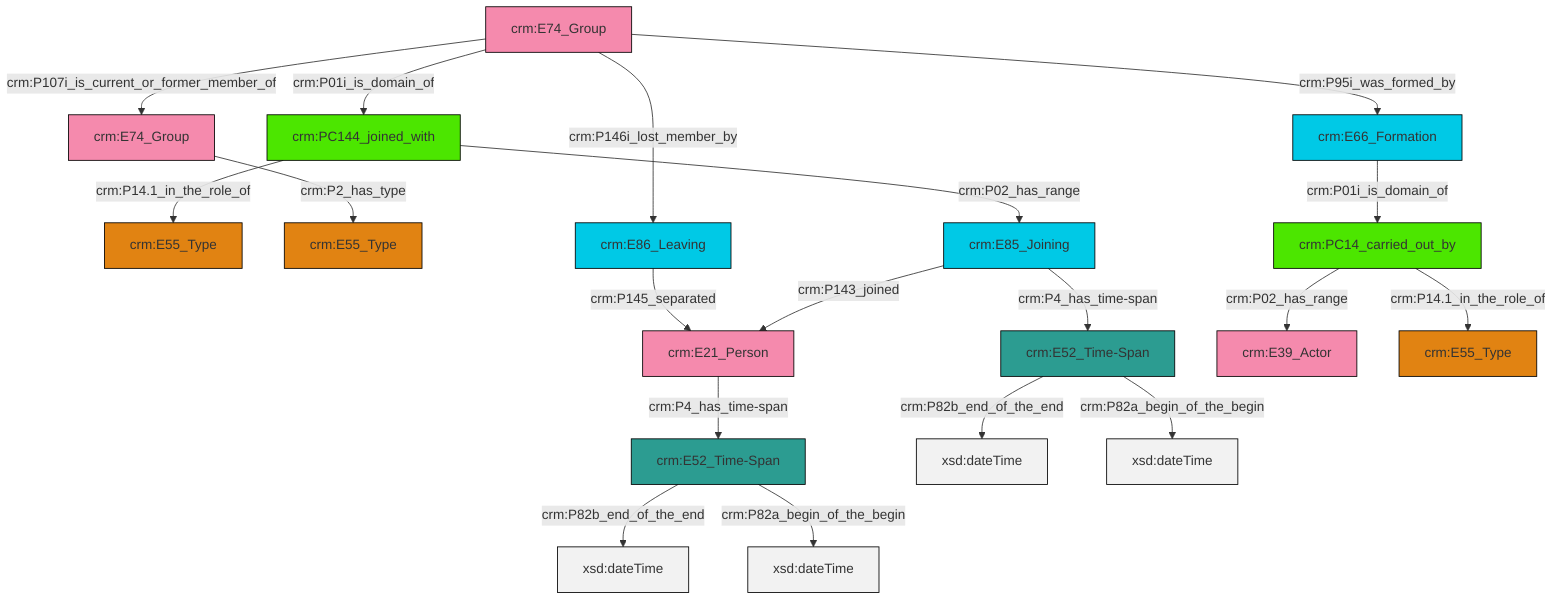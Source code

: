 graph TD
classDef Literal fill:#f2f2f2,stroke:#000000;
classDef CRM_Entity fill:#FFFFFF,stroke:#000000;
classDef Temporal_Entity fill:#00C9E6, stroke:#000000;
classDef Type fill:#E18312, stroke:#000000;
classDef Time-Span fill:#2C9C91, stroke:#000000;
classDef Appellation fill:#FFEB7F, stroke:#000000;
classDef Place fill:#008836, stroke:#000000;
classDef Persistent_Item fill:#B266B2, stroke:#000000;
classDef Conceptual_Object fill:#FFD700, stroke:#000000;
classDef Physical_Thing fill:#D2B48C, stroke:#000000;
classDef Actor fill:#f58aad, stroke:#000000;
classDef PC_Classes fill:#4ce600, stroke:#000000;
classDef Multi fill:#cccccc,stroke:#000000;

0["crm:E52_Time-Span"]:::Time-Span -->|crm:P82b_end_of_the_end| 1[xsd:dateTime]:::Literal
4["crm:E74_Group"]:::Actor -->|crm:P2_has_type| 5["crm:E55_Type"]:::Type
6["crm:PC144_joined_with"]:::PC_Classes -->|crm:P14.1_in_the_role_of| 2["crm:E55_Type"]:::Type
15["crm:E85_Joining"]:::Temporal_Entity -->|crm:P4_has_time-span| 13["crm:E52_Time-Span"]:::Time-Span
16["crm:E74_Group"]:::Actor -->|crm:P01i_is_domain_of| 6["crm:PC144_joined_with"]:::PC_Classes
16["crm:E74_Group"]:::Actor -->|crm:P107i_is_current_or_former_member_of| 4["crm:E74_Group"]:::Actor
19["crm:E86_Leaving"]:::Temporal_Entity -->|crm:P145_separated| 7["crm:E21_Person"]:::Actor
20["crm:PC14_carried_out_by"]:::PC_Classes -->|crm:P02_has_range| 21["crm:E39_Actor"]:::Actor
0["crm:E52_Time-Span"]:::Time-Span -->|crm:P82a_begin_of_the_begin| 22[xsd:dateTime]:::Literal
16["crm:E74_Group"]:::Actor -->|crm:P95i_was_formed_by| 9["crm:E66_Formation"]:::Temporal_Entity
20["crm:PC14_carried_out_by"]:::PC_Classes -->|crm:P14.1_in_the_role_of| 24["crm:E55_Type"]:::Type
6["crm:PC144_joined_with"]:::PC_Classes -->|crm:P02_has_range| 15["crm:E85_Joining"]:::Temporal_Entity
13["crm:E52_Time-Span"]:::Time-Span -->|crm:P82b_end_of_the_end| 25[xsd:dateTime]:::Literal
7["crm:E21_Person"]:::Actor -->|crm:P4_has_time-span| 0["crm:E52_Time-Span"]:::Time-Span
15["crm:E85_Joining"]:::Temporal_Entity -->|crm:P143_joined| 7["crm:E21_Person"]:::Actor
9["crm:E66_Formation"]:::Temporal_Entity -->|crm:P01i_is_domain_of| 20["crm:PC14_carried_out_by"]:::PC_Classes
16["crm:E74_Group"]:::Actor -->|crm:P146i_lost_member_by| 19["crm:E86_Leaving"]:::Temporal_Entity
13["crm:E52_Time-Span"]:::Time-Span -->|crm:P82a_begin_of_the_begin| 33[xsd:dateTime]:::Literal